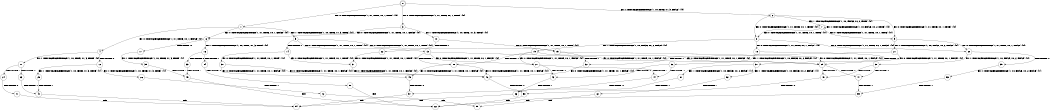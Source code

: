 digraph BCG {
size = "7, 10.5";
center = TRUE;
node [shape = circle];
0 [peripheries = 2];
0 -> 1 [label = "EX !0 !ATOMIC_EXCH_BRANCH (1, +1, TRUE, +0, 1, TRUE) !{0}"];
0 -> 2 [label = "EX !1 !ATOMIC_EXCH_BRANCH (1, +0, TRUE, +1, 3, FALSE) !{0}"];
0 -> 3 [label = "EX !0 !ATOMIC_EXCH_BRANCH (1, +1, TRUE, +0, 1, TRUE) !{0}"];
1 -> 4 [label = "EX !0 !ATOMIC_EXCH_BRANCH (1, +1, TRUE, +0, 1, FALSE) !{0}"];
1 -> 5 [label = "EX !1 !ATOMIC_EXCH_BRANCH (1, +0, TRUE, +1, 3, TRUE) !{0}"];
1 -> 6 [label = "EX !0 !ATOMIC_EXCH_BRANCH (1, +1, TRUE, +0, 1, FALSE) !{0}"];
2 -> 7 [label = "EX !1 !ATOMIC_EXCH_BRANCH (1, +0, FALSE, +0, 2, TRUE) !{0}"];
2 -> 8 [label = "EX !0 !ATOMIC_EXCH_BRANCH (1, +1, TRUE, +0, 1, TRUE) !{0}"];
2 -> 9 [label = "EX !0 !ATOMIC_EXCH_BRANCH (1, +1, TRUE, +0, 1, TRUE) !{0}"];
3 -> 10 [label = "EX !1 !ATOMIC_EXCH_BRANCH (1, +0, TRUE, +1, 3, TRUE) !{0}"];
3 -> 6 [label = "EX !0 !ATOMIC_EXCH_BRANCH (1, +1, TRUE, +0, 1, FALSE) !{0}"];
4 -> 11 [label = "EX !1 !ATOMIC_EXCH_BRANCH (1, +0, TRUE, +1, 3, TRUE) !{0}"];
4 -> 12 [label = "TERMINATE !0"];
5 -> 13 [label = "EX !0 !ATOMIC_EXCH_BRANCH (1, +1, TRUE, +0, 1, TRUE) !{0}"];
5 -> 14 [label = "TERMINATE !1"];
5 -> 15 [label = "EX !0 !ATOMIC_EXCH_BRANCH (1, +1, TRUE, +0, 1, TRUE) !{0}"];
6 -> 16 [label = "EX !1 !ATOMIC_EXCH_BRANCH (1, +0, TRUE, +1, 3, TRUE) !{0}"];
6 -> 17 [label = "TERMINATE !0"];
7 -> 7 [label = "EX !1 !ATOMIC_EXCH_BRANCH (1, +0, FALSE, +0, 2, TRUE) !{0}"];
7 -> 8 [label = "EX !0 !ATOMIC_EXCH_BRANCH (1, +1, TRUE, +0, 1, TRUE) !{0}"];
7 -> 9 [label = "EX !0 !ATOMIC_EXCH_BRANCH (1, +1, TRUE, +0, 1, TRUE) !{0}"];
8 -> 18 [label = "EX !0 !ATOMIC_EXCH_BRANCH (1, +1, TRUE, +0, 1, FALSE) !{0}"];
8 -> 19 [label = "EX !1 !ATOMIC_EXCH_BRANCH (1, +0, FALSE, +0, 2, FALSE) !{0}"];
8 -> 20 [label = "EX !0 !ATOMIC_EXCH_BRANCH (1, +1, TRUE, +0, 1, FALSE) !{0}"];
9 -> 21 [label = "EX !1 !ATOMIC_EXCH_BRANCH (1, +0, FALSE, +0, 2, FALSE) !{0}"];
9 -> 20 [label = "EX !0 !ATOMIC_EXCH_BRANCH (1, +1, TRUE, +0, 1, FALSE) !{0}"];
10 -> 22 [label = "TERMINATE !1"];
10 -> 15 [label = "EX !0 !ATOMIC_EXCH_BRANCH (1, +1, TRUE, +0, 1, TRUE) !{0}"];
11 -> 23 [label = "TERMINATE !0"];
11 -> 24 [label = "TERMINATE !1"];
12 -> 25 [label = "EX !1 !ATOMIC_EXCH_BRANCH (1, +0, TRUE, +1, 3, TRUE) !{1}"];
12 -> 26 [label = "EX !1 !ATOMIC_EXCH_BRANCH (1, +0, TRUE, +1, 3, TRUE) !{1}"];
13 -> 27 [label = "EX !0 !ATOMIC_EXCH_BRANCH (1, +1, TRUE, +0, 1, FALSE) !{0}"];
13 -> 28 [label = "TERMINATE !1"];
13 -> 29 [label = "EX !0 !ATOMIC_EXCH_BRANCH (1, +1, TRUE, +0, 1, FALSE) !{0}"];
14 -> 30 [label = "EX !0 !ATOMIC_EXCH_BRANCH (1, +1, TRUE, +0, 1, TRUE) !{0}"];
14 -> 31 [label = "EX !0 !ATOMIC_EXCH_BRANCH (1, +1, TRUE, +0, 1, TRUE) !{0}"];
15 -> 32 [label = "TERMINATE !1"];
15 -> 29 [label = "EX !0 !ATOMIC_EXCH_BRANCH (1, +1, TRUE, +0, 1, FALSE) !{0}"];
16 -> 33 [label = "TERMINATE !0"];
16 -> 34 [label = "TERMINATE !1"];
17 -> 35 [label = "EX !1 !ATOMIC_EXCH_BRANCH (1, +0, TRUE, +1, 3, TRUE) !{1}"];
18 -> 36 [label = "EX !1 !ATOMIC_EXCH_BRANCH (1, +0, FALSE, +0, 2, FALSE) !{0}"];
18 -> 37 [label = "TERMINATE !0"];
19 -> 27 [label = "EX !0 !ATOMIC_EXCH_BRANCH (1, +1, TRUE, +0, 1, FALSE) !{0}"];
19 -> 28 [label = "TERMINATE !1"];
19 -> 29 [label = "EX !0 !ATOMIC_EXCH_BRANCH (1, +1, TRUE, +0, 1, FALSE) !{0}"];
20 -> 38 [label = "EX !1 !ATOMIC_EXCH_BRANCH (1, +0, FALSE, +0, 2, FALSE) !{0}"];
20 -> 39 [label = "TERMINATE !0"];
21 -> 32 [label = "TERMINATE !1"];
21 -> 29 [label = "EX !0 !ATOMIC_EXCH_BRANCH (1, +1, TRUE, +0, 1, FALSE) !{0}"];
22 -> 31 [label = "EX !0 !ATOMIC_EXCH_BRANCH (1, +1, TRUE, +0, 1, TRUE) !{0}"];
23 -> 40 [label = "TERMINATE !1"];
24 -> 41 [label = "TERMINATE !0"];
25 -> 40 [label = "TERMINATE !1"];
26 -> 42 [label = "TERMINATE !1"];
27 -> 43 [label = "TERMINATE !0"];
27 -> 44 [label = "TERMINATE !1"];
28 -> 45 [label = "EX !0 !ATOMIC_EXCH_BRANCH (1, +1, TRUE, +0, 1, FALSE) !{0}"];
28 -> 46 [label = "EX !0 !ATOMIC_EXCH_BRANCH (1, +1, TRUE, +0, 1, FALSE) !{0}"];
29 -> 47 [label = "TERMINATE !0"];
29 -> 48 [label = "TERMINATE !1"];
30 -> 45 [label = "EX !0 !ATOMIC_EXCH_BRANCH (1, +1, TRUE, +0, 1, FALSE) !{0}"];
30 -> 46 [label = "EX !0 !ATOMIC_EXCH_BRANCH (1, +1, TRUE, +0, 1, FALSE) !{0}"];
31 -> 46 [label = "EX !0 !ATOMIC_EXCH_BRANCH (1, +1, TRUE, +0, 1, FALSE) !{0}"];
32 -> 46 [label = "EX !0 !ATOMIC_EXCH_BRANCH (1, +1, TRUE, +0, 1, FALSE) !{0}"];
33 -> 49 [label = "TERMINATE !1"];
34 -> 50 [label = "TERMINATE !0"];
35 -> 49 [label = "TERMINATE !1"];
36 -> 43 [label = "TERMINATE !0"];
36 -> 44 [label = "TERMINATE !1"];
37 -> 51 [label = "EX !1 !ATOMIC_EXCH_BRANCH (1, +0, FALSE, +0, 2, FALSE) !{1}"];
37 -> 52 [label = "EX !1 !ATOMIC_EXCH_BRANCH (1, +0, FALSE, +0, 2, FALSE) !{1}"];
38 -> 47 [label = "TERMINATE !0"];
38 -> 48 [label = "TERMINATE !1"];
39 -> 53 [label = "EX !1 !ATOMIC_EXCH_BRANCH (1, +0, FALSE, +0, 2, FALSE) !{1}"];
40 -> 54 [label = "exit"];
41 -> 54 [label = "exit"];
42 -> 55 [label = "exit"];
43 -> 56 [label = "TERMINATE !1"];
44 -> 57 [label = "TERMINATE !0"];
45 -> 57 [label = "TERMINATE !0"];
46 -> 58 [label = "TERMINATE !0"];
47 -> 59 [label = "TERMINATE !1"];
48 -> 58 [label = "TERMINATE !0"];
49 -> 60 [label = "exit"];
50 -> 60 [label = "exit"];
51 -> 56 [label = "TERMINATE !1"];
52 -> 61 [label = "TERMINATE !1"];
53 -> 59 [label = "TERMINATE !1"];
56 -> 54 [label = "exit"];
57 -> 54 [label = "exit"];
58 -> 60 [label = "exit"];
59 -> 60 [label = "exit"];
61 -> 55 [label = "exit"];
}

